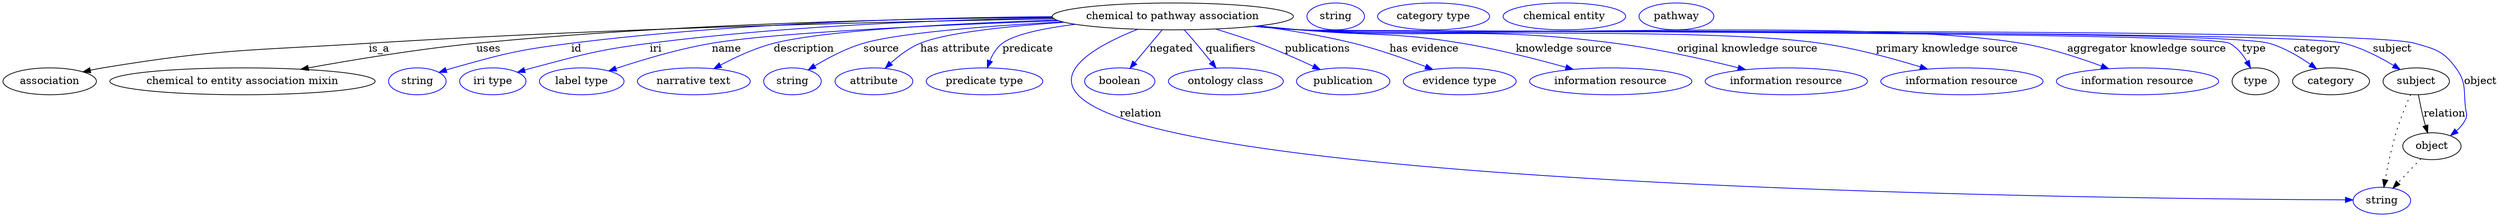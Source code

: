 digraph {
	graph [bb="0,0,3335.4,283"];
	node [label="\N"];
	"chemical to pathway association"	[height=0.5,
		label="chemical to pathway association",
		pos="1563.4,265",
		width=4.4774];
	association	[height=0.5,
		pos="62.394,178",
		width=1.7332];
	"chemical to pathway association" -> association	[label=is_a,
		lp="503.39,221.5",
		pos="e,107.14,190.58 1404.5,261.8 1194.7,258.22 814.07,249.36 489.39,229 331.25,219.08 290.77,221.6 134.39,196 128.71,195.07 122.81,193.94 \
116.94,192.72"];
	"chemical to entity association mixin"	[height=0.5,
		pos="320.39,178",
		width=4.9287];
	"chemical to pathway association" -> "chemical to entity association mixin"	[label=uses,
		lp="649.89,221.5",
		pos="e,398.52,194.17 1402.5,263.83 1216.8,262.27 902.33,255.44 633.39,229 557.14,221.5 471.23,207.37 408.73,196.03"];
	id	[color=blue,
		height=0.5,
		label=string,
		pos="554.39,178",
		width=1.0652];
	"chemical to pathway association" -> id	[color=blue,
		label=id,
		lp="767.39,221.5",
		pos="e,583.38,189.97 1402,264.64 1239.4,263.48 981.58,256.73 760.39,229 689.21,220.08 671.47,215.35 602.39,196 599.29,195.13 596.09,194.16 \
592.89,193.14",
		style=solid];
	iri	[color=blue,
		height=0.5,
		label="iri type",
		pos="655.39,178",
		width=1.2277];
	"chemical to pathway association" -> iri	[color=blue,
		label=iri,
		lp="873.39,221.5",
		pos="e,688.32,190.14 1403,263.1 1261.1,260.6 1048.7,252.72 865.39,229 794.68,219.85 777.32,214.25 708.39,196 705.02,195.11 701.55,194.13 \
698.07,193.11",
		style=solid];
	name	[color=blue,
		height=0.5,
		label="label type",
		pos="774.39,178",
		width=1.5707];
	"chemical to pathway association" -> name	[color=blue,
		label=name,
		lp="967.39,221.5",
		pos="e,810.29,191.94 1410.5,259.24 1257.6,253.77 1033.1,243.62 947.39,229 903.36,221.48 854.58,206.78 820.08,195.25",
		style=solid];
	description	[color=blue,
		height=0.5,
		label="narrative text",
		pos="924.39,178",
		width=2.0943];
	"chemical to pathway association" -> description	[color=blue,
		label=description,
		lp="1070.9,221.5",
		pos="e,950.79,194.88 1408,260.21 1276.6,255.83 1099.2,246.8 1030.4,229 1005.7,222.62 979.85,210.53 959.83,199.83",
		style=solid];
	source	[color=blue,
		height=0.5,
		label=string,
		pos="1056.4,178",
		width=1.0652];
	"chemical to pathway association" -> source	[color=blue,
		label=source,
		lp="1174.4,221.5",
		pos="e,1077.4,193.35 1415.9,257.74 1317.9,252.39 1198.8,243.26 1150.4,229 1127.6,222.28 1104,209.69 1086.1,198.83",
		style=solid];
	"has attribute"	[color=blue,
		height=0.5,
		label=attribute,
		pos="1164.4,178",
		width=1.4443];
	"chemical to pathway association" -> "has attribute"	[color=blue,
		label="has attribute",
		lp="1273.4,221.5",
		pos="e,1179.5,195.46 1418.3,257.08 1343.5,251.89 1260.8,243.18 1226.4,229 1211.8,222.98 1197.9,212.37 1186.9,202.47",
		style=solid];
	predicate	[color=blue,
		height=0.5,
		label="predicate type",
		pos="1312.4,178",
		width=2.1665];
	"chemical to pathway association" -> predicate	[color=blue,
		label=predicate,
		lp="1370.4,221.5",
		pos="e,1316.2,196.03 1433.2,254.35 1391.9,249.09 1352.7,241.08 1336.4,229 1328.6,223.25 1323.3,214.33 1319.6,205.61",
		style=solid];
	relation	[color=blue,
		height=0.5,
		label=string,
		pos="3181.4,18",
		width=1.0652];
	"chemical to pathway association" -> relation	[color=blue,
		label=relation,
		lp="1521.4,134.5",
		pos="e,3143,19.065 1516.7,247.65 1468.7,228.47 1405.3,194.82 1437.4,160 1555.5,31.928 2862.7,20.165 3132.8,19.103",
		style=solid];
	negated	[color=blue,
		height=0.5,
		label=boolean,
		pos="1493.4,178",
		width=1.2999];
	"chemical to pathway association" -> negated	[color=blue,
		label=negated,
		lp="1562.4,221.5",
		pos="e,1506.8,195.31 1549.2,246.8 1538.9,234.23 1524.7,217.01 1513.2,203.08",
		style=solid];
	qualifiers	[color=blue,
		height=0.5,
		label="ontology class",
		pos="1634.4,178",
		width=2.1304];
	"chemical to pathway association" -> qualifiers	[color=blue,
		label=qualifiers,
		lp="1641.9,221.5",
		pos="e,1621.7,195.93 1579.6,246.79 1584.8,241.2 1590.4,234.91 1595.4,229 1602.1,221.01 1609.3,212.07 1615.5,203.97",
		style=solid];
	publications	[color=blue,
		height=0.5,
		label=publication,
		pos="1791.4,178",
		width=1.7332];
	"chemical to pathway association" -> publications	[color=blue,
		label=publications,
		lp="1758.4,221.5",
		pos="e,1760.9,193.86 1621.1,248.16 1639.9,242.59 1660.7,235.97 1679.4,229 1703.8,219.91 1730.4,208.1 1751.6,198.24",
		style=solid];
	"has evidence"	[color=blue,
		height=0.5,
		label="evidence type",
		pos="1947.4,178",
		width=2.0943];
	"chemical to pathway association" -> "has evidence"	[color=blue,
		label="has evidence",
		lp="1900.9,221.5",
		pos="e,1911.5,193.96 1677.7,252.27 1718.7,246.82 1764.9,239.24 1806.4,229 1839,220.96 1874.5,208.31 1901.8,197.75",
		style=solid];
	"knowledge source"	[color=blue,
		height=0.5,
		label="information resource",
		pos="2149.4,178",
		width=3.015];
	"chemical to pathway association" -> "knowledge source"	[color=blue,
		label="knowledge source",
		lp="2087.9,221.5",
		pos="e,2099.4,194.05 1678.3,252.31 1697.1,250.48 1716.3,248.65 1734.4,247 1830.8,238.21 1855.9,244.9 1951.4,229 1998.5,221.16 2050.8,\
207.74 2089.8,196.78",
		style=solid];
	"original knowledge source"	[color=blue,
		height=0.5,
		label="information resource",
		pos="2384.4,178",
		width=3.015];
	"chemical to pathway association" -> "original knowledge source"	[color=blue,
		label="original knowledge source",
		lp="2333.4,221.5",
		pos="e,2330,193.71 1675.1,251.98 1694.8,250.12 1715.2,248.36 1734.4,247 1921.6,233.71 1970.2,253.2 2156.4,229 2212.4,221.72 2274.9,207.57 \
2320.3,196.17",
		style=solid];
	"primary knowledge source"	[color=blue,
		height=0.5,
		label="information resource",
		pos="2619.4,178",
		width=3.015];
	"chemical to pathway association" -> "primary knowledge source"	[color=blue,
		label="primary knowledge source",
		lp="2600.4,221.5",
		pos="e,2573.7,194.39 1673.7,251.84 1693.9,249.95 1714.7,248.23 1734.4,247 1889,237.33 2278,251.06 2431.4,229 2476.8,222.47 2527,208.79 \
2564,197.38",
		style=solid];
	"aggregator knowledge source"	[color=blue,
		height=0.5,
		label="information resource",
		pos="2854.4,178",
		width=3.015];
	"chemical to pathway association" -> "aggregator knowledge source"	[color=blue,
		label="aggregator knowledge source",
		lp="2866.9,221.5",
		pos="e,2816,194.88 1673.2,251.76 1693.5,249.88 1714.6,248.17 1734.4,247 1948.5,234.38 2487.8,264.3 2699.4,229 2736.3,222.85 2776.4,209.72 \
2806.6,198.46",
		style=solid];
	type	[height=0.5,
		pos="3012.4,178",
		width=0.86659];
	"chemical to pathway association" -> type	[color=blue,
		label=type,
		lp="3010.4,221.5",
		pos="e,3005.7,195.72 1672.8,251.74 1693.2,249.84 1714.4,248.13 1734.4,247 1768.9,245.04 2946.9,245.17 2977.4,229 2987.5,223.66 2995.3,\
213.98 3000.9,204.54",
		style=solid];
	category	[height=0.5,
		pos="3113.4,178",
		width=1.4263];
	"chemical to pathway association" -> category	[color=blue,
		label=category,
		lp="3094.9,221.5",
		pos="e,3094,194.78 1672.8,251.73 1693.2,249.83 1714.4,248.13 1734.4,247 1806.3,242.93 2961.2,248.76 3030.4,229 3050.3,223.33 3070.2,211.58 \
3085.5,200.9",
		style=solid];
	subject	[height=0.5,
		pos="3227.4,178",
		width=1.2277];
	"chemical to pathway association" -> subject	[color=blue,
		label=subject,
		lp="3195.4,221.5",
		pos="e,3205.8,193.84 1672.8,251.71 1693.2,249.82 1714.4,248.12 1734.4,247 1811.8,242.66 3055.1,247.77 3130.4,229 3154.2,223.05 3178.8,\
210.29 3197.3,199.14",
		style=solid];
	object	[height=0.5,
		pos="3248.4,91",
		width=1.0832];
	"chemical to pathway association" -> object	[color=blue,
		label=object,
		lp="3313.4,178",
		pos="e,3273.3,105.25 1672.8,251.7 1693.2,249.8 1714.4,248.11 1734.4,247 1817.1,242.4 3145.7,251.59 3225.4,229 3252.8,221.22 3263.5,218.98 \
3280.4,196 3295,176.1 3290.5,166.51 3293.4,142 3294.2,135.38 3296.3,132.99 3293.4,127 3290.5,121.17 3286.2,116.02 3281.3,111.6",
		style=solid];
	association_type	[color=blue,
		height=0.5,
		label=string,
		pos="1781.4,265",
		width=1.0652];
	association_category	[color=blue,
		height=0.5,
		label="category type",
		pos="1912.4,265",
		width=2.0762];
	subject -> relation	[pos="e,3184.1,36.136 3219.8,160.24 3213.9,146.64 3205.8,126.88 3200.4,109 3194.1,88.265 3189.2,64.241 3185.9,46.231",
		style=dotted];
	subject -> object	[label=relation,
		lp="3265.4,134.5",
		pos="e,3242.7,108.98 3230.4,159.77 3232.2,150.09 3234.6,137.8 3237.4,127 3238.1,124.32 3238.9,121.53 3239.7,118.76"];
	"chemical to pathway association_subject"	[color=blue,
		height=0.5,
		label="chemical entity",
		pos="2087.4,265",
		width=2.2748];
	object -> relation	[pos="e,3196.2,34.713 3233.5,74.243 3224.6,64.775 3213.1,52.56 3203.1,42.024",
		style=dotted];
	"chemical to pathway association_object"	[color=blue,
		height=0.5,
		label=pathway,
		pos="2237.4,265",
		width=1.3902];
}
